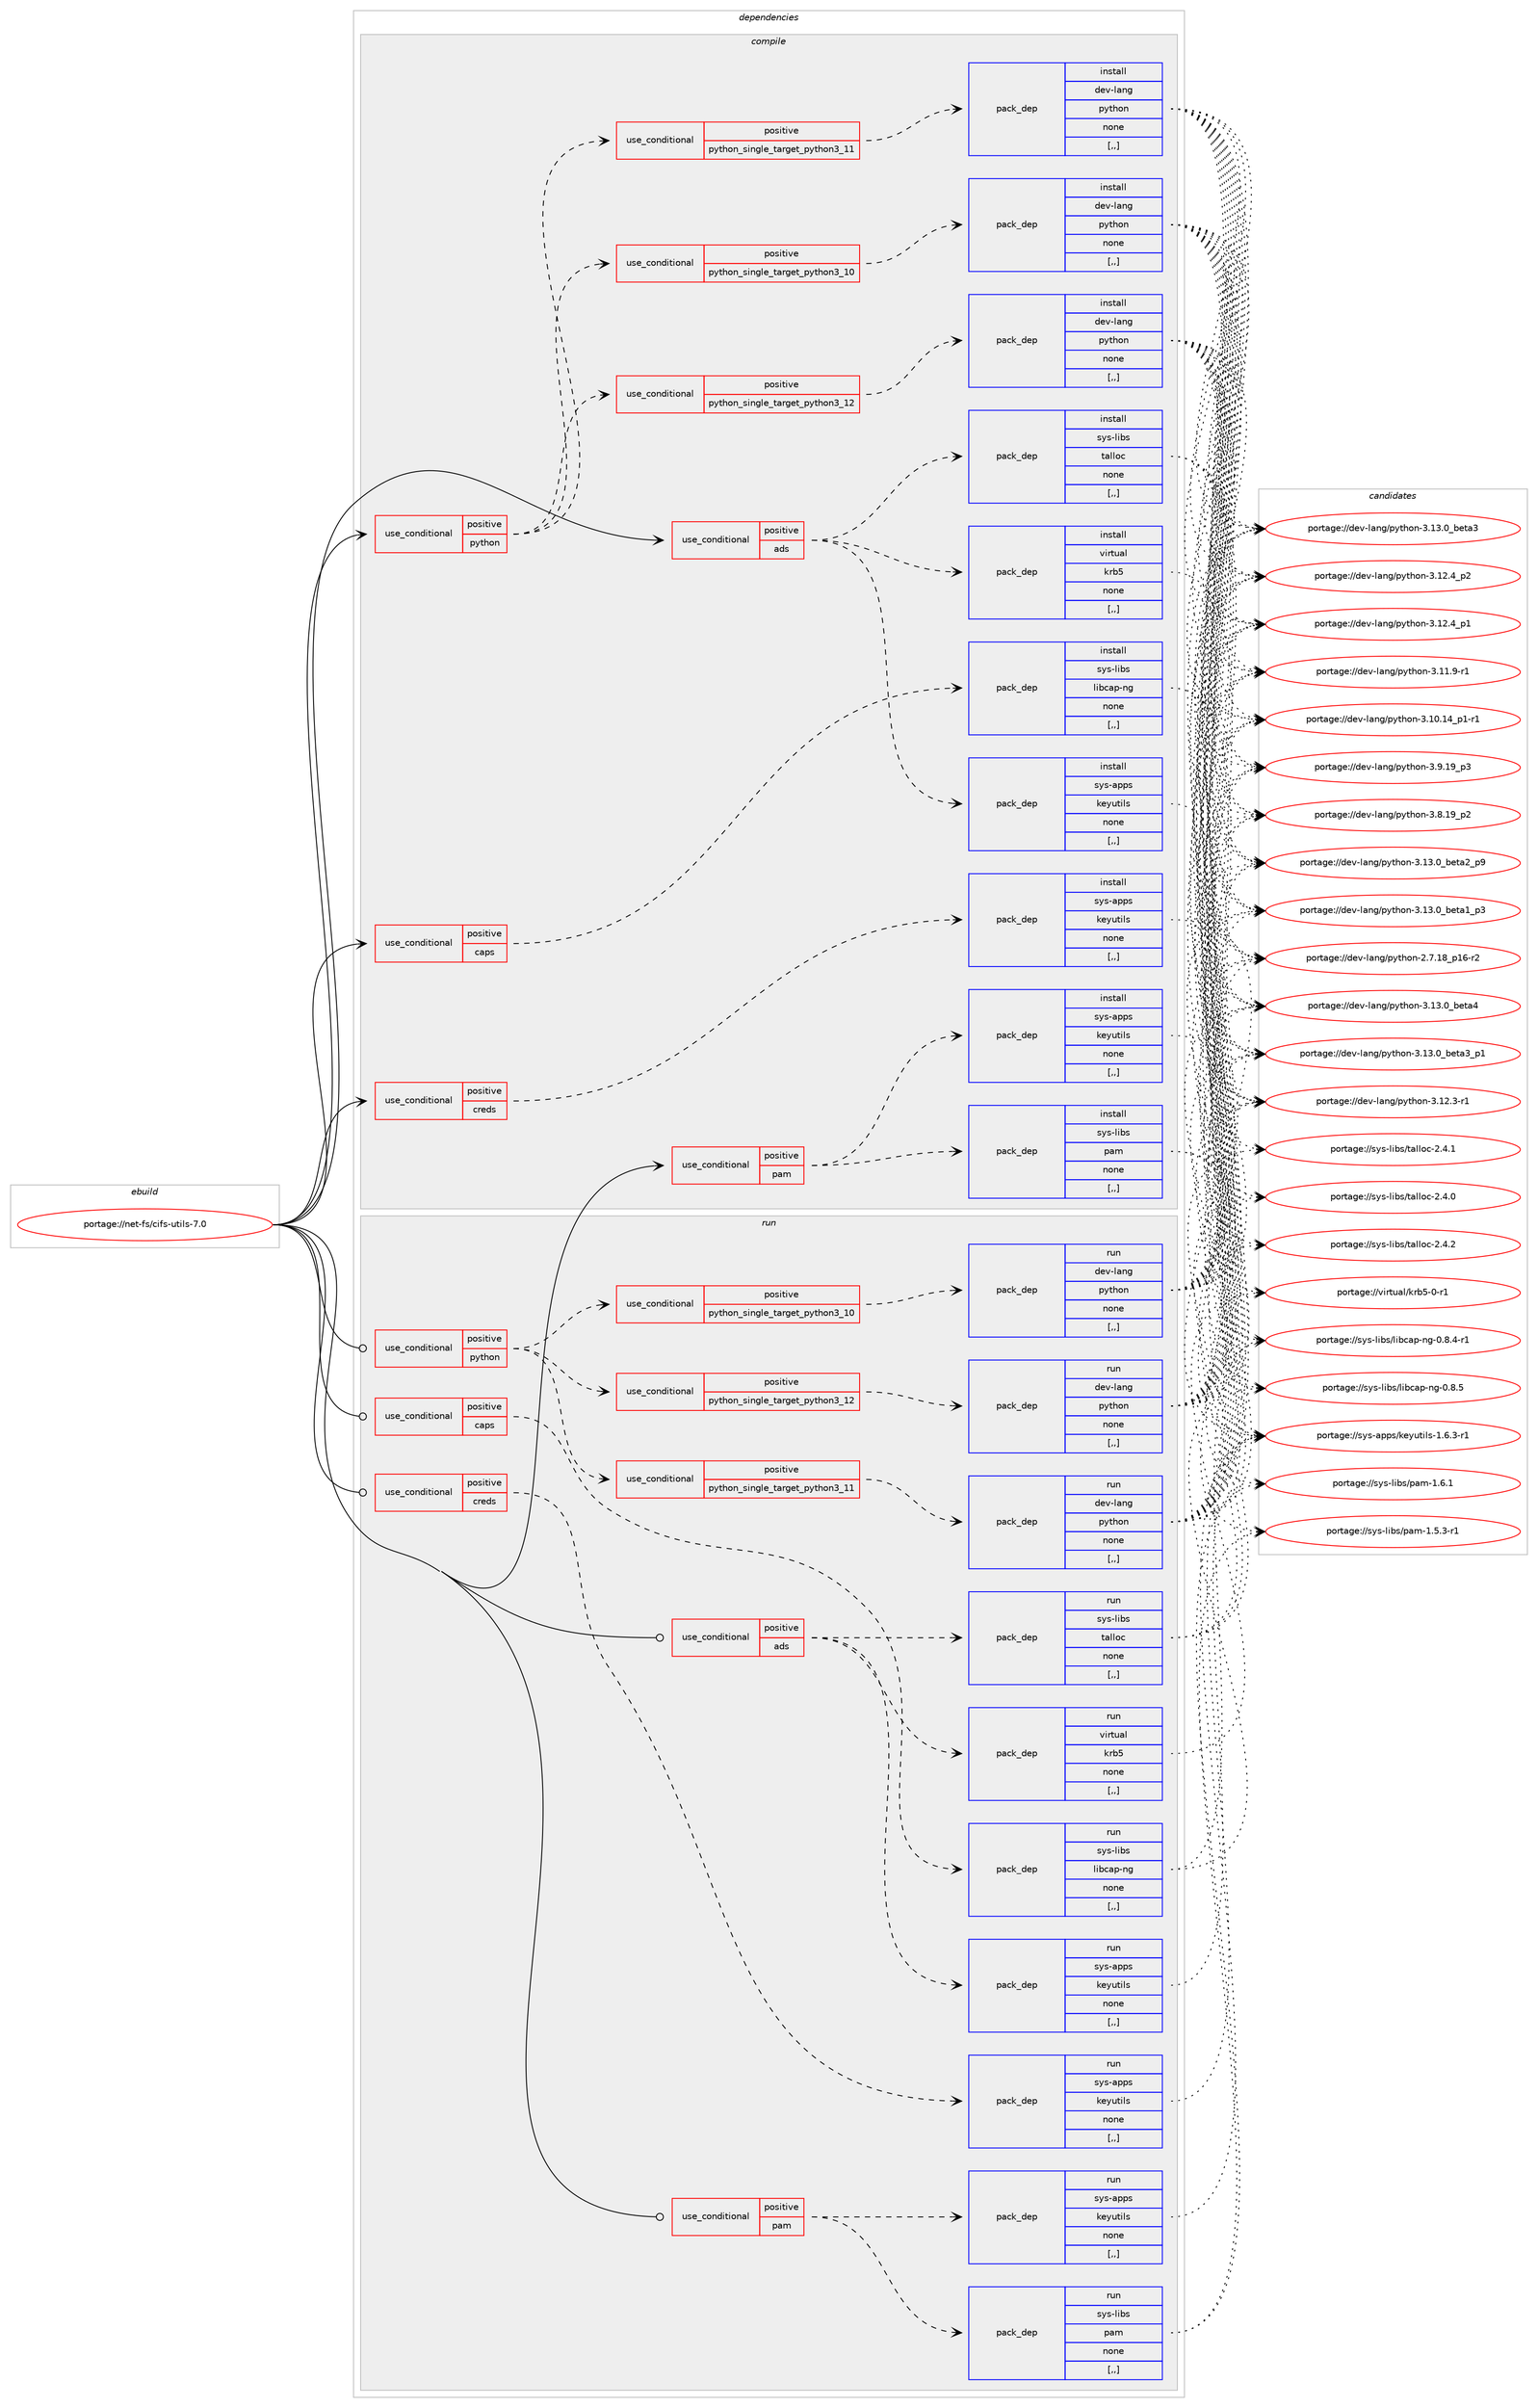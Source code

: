 digraph prolog {

# *************
# Graph options
# *************

newrank=true;
concentrate=true;
compound=true;
graph [rankdir=LR,fontname=Helvetica,fontsize=10,ranksep=1.5];#, ranksep=2.5, nodesep=0.2];
edge  [arrowhead=vee];
node  [fontname=Helvetica,fontsize=10];

# **********
# The ebuild
# **********

subgraph cluster_leftcol {
color=gray;
label=<<i>ebuild</i>>;
id [label="portage://net-fs/cifs-utils-7.0", color=red, width=4, href="../net-fs/cifs-utils-7.0.svg"];
}

# ****************
# The dependencies
# ****************

subgraph cluster_midcol {
color=gray;
label=<<i>dependencies</i>>;
subgraph cluster_compile {
fillcolor="#eeeeee";
style=filled;
label=<<i>compile</i>>;
subgraph cond90167 {
dependency347245 [label=<<TABLE BORDER="0" CELLBORDER="1" CELLSPACING="0" CELLPADDING="4"><TR><TD ROWSPAN="3" CELLPADDING="10">use_conditional</TD></TR><TR><TD>positive</TD></TR><TR><TD>ads</TD></TR></TABLE>>, shape=none, color=red];
subgraph pack254483 {
dependency347246 [label=<<TABLE BORDER="0" CELLBORDER="1" CELLSPACING="0" CELLPADDING="4" WIDTH="220"><TR><TD ROWSPAN="6" CELLPADDING="30">pack_dep</TD></TR><TR><TD WIDTH="110">install</TD></TR><TR><TD>sys-apps</TD></TR><TR><TD>keyutils</TD></TR><TR><TD>none</TD></TR><TR><TD>[,,]</TD></TR></TABLE>>, shape=none, color=blue];
}
dependency347245:e -> dependency347246:w [weight=20,style="dashed",arrowhead="vee"];
subgraph pack254484 {
dependency347247 [label=<<TABLE BORDER="0" CELLBORDER="1" CELLSPACING="0" CELLPADDING="4" WIDTH="220"><TR><TD ROWSPAN="6" CELLPADDING="30">pack_dep</TD></TR><TR><TD WIDTH="110">install</TD></TR><TR><TD>sys-libs</TD></TR><TR><TD>talloc</TD></TR><TR><TD>none</TD></TR><TR><TD>[,,]</TD></TR></TABLE>>, shape=none, color=blue];
}
dependency347245:e -> dependency347247:w [weight=20,style="dashed",arrowhead="vee"];
subgraph pack254485 {
dependency347248 [label=<<TABLE BORDER="0" CELLBORDER="1" CELLSPACING="0" CELLPADDING="4" WIDTH="220"><TR><TD ROWSPAN="6" CELLPADDING="30">pack_dep</TD></TR><TR><TD WIDTH="110">install</TD></TR><TR><TD>virtual</TD></TR><TR><TD>krb5</TD></TR><TR><TD>none</TD></TR><TR><TD>[,,]</TD></TR></TABLE>>, shape=none, color=blue];
}
dependency347245:e -> dependency347248:w [weight=20,style="dashed",arrowhead="vee"];
}
id:e -> dependency347245:w [weight=20,style="solid",arrowhead="vee"];
subgraph cond90168 {
dependency347249 [label=<<TABLE BORDER="0" CELLBORDER="1" CELLSPACING="0" CELLPADDING="4"><TR><TD ROWSPAN="3" CELLPADDING="10">use_conditional</TD></TR><TR><TD>positive</TD></TR><TR><TD>caps</TD></TR></TABLE>>, shape=none, color=red];
subgraph pack254486 {
dependency347250 [label=<<TABLE BORDER="0" CELLBORDER="1" CELLSPACING="0" CELLPADDING="4" WIDTH="220"><TR><TD ROWSPAN="6" CELLPADDING="30">pack_dep</TD></TR><TR><TD WIDTH="110">install</TD></TR><TR><TD>sys-libs</TD></TR><TR><TD>libcap-ng</TD></TR><TR><TD>none</TD></TR><TR><TD>[,,]</TD></TR></TABLE>>, shape=none, color=blue];
}
dependency347249:e -> dependency347250:w [weight=20,style="dashed",arrowhead="vee"];
}
id:e -> dependency347249:w [weight=20,style="solid",arrowhead="vee"];
subgraph cond90169 {
dependency347251 [label=<<TABLE BORDER="0" CELLBORDER="1" CELLSPACING="0" CELLPADDING="4"><TR><TD ROWSPAN="3" CELLPADDING="10">use_conditional</TD></TR><TR><TD>positive</TD></TR><TR><TD>creds</TD></TR></TABLE>>, shape=none, color=red];
subgraph pack254487 {
dependency347252 [label=<<TABLE BORDER="0" CELLBORDER="1" CELLSPACING="0" CELLPADDING="4" WIDTH="220"><TR><TD ROWSPAN="6" CELLPADDING="30">pack_dep</TD></TR><TR><TD WIDTH="110">install</TD></TR><TR><TD>sys-apps</TD></TR><TR><TD>keyutils</TD></TR><TR><TD>none</TD></TR><TR><TD>[,,]</TD></TR></TABLE>>, shape=none, color=blue];
}
dependency347251:e -> dependency347252:w [weight=20,style="dashed",arrowhead="vee"];
}
id:e -> dependency347251:w [weight=20,style="solid",arrowhead="vee"];
subgraph cond90170 {
dependency347253 [label=<<TABLE BORDER="0" CELLBORDER="1" CELLSPACING="0" CELLPADDING="4"><TR><TD ROWSPAN="3" CELLPADDING="10">use_conditional</TD></TR><TR><TD>positive</TD></TR><TR><TD>pam</TD></TR></TABLE>>, shape=none, color=red];
subgraph pack254488 {
dependency347254 [label=<<TABLE BORDER="0" CELLBORDER="1" CELLSPACING="0" CELLPADDING="4" WIDTH="220"><TR><TD ROWSPAN="6" CELLPADDING="30">pack_dep</TD></TR><TR><TD WIDTH="110">install</TD></TR><TR><TD>sys-apps</TD></TR><TR><TD>keyutils</TD></TR><TR><TD>none</TD></TR><TR><TD>[,,]</TD></TR></TABLE>>, shape=none, color=blue];
}
dependency347253:e -> dependency347254:w [weight=20,style="dashed",arrowhead="vee"];
subgraph pack254489 {
dependency347255 [label=<<TABLE BORDER="0" CELLBORDER="1" CELLSPACING="0" CELLPADDING="4" WIDTH="220"><TR><TD ROWSPAN="6" CELLPADDING="30">pack_dep</TD></TR><TR><TD WIDTH="110">install</TD></TR><TR><TD>sys-libs</TD></TR><TR><TD>pam</TD></TR><TR><TD>none</TD></TR><TR><TD>[,,]</TD></TR></TABLE>>, shape=none, color=blue];
}
dependency347253:e -> dependency347255:w [weight=20,style="dashed",arrowhead="vee"];
}
id:e -> dependency347253:w [weight=20,style="solid",arrowhead="vee"];
subgraph cond90171 {
dependency347256 [label=<<TABLE BORDER="0" CELLBORDER="1" CELLSPACING="0" CELLPADDING="4"><TR><TD ROWSPAN="3" CELLPADDING="10">use_conditional</TD></TR><TR><TD>positive</TD></TR><TR><TD>python</TD></TR></TABLE>>, shape=none, color=red];
subgraph cond90172 {
dependency347257 [label=<<TABLE BORDER="0" CELLBORDER="1" CELLSPACING="0" CELLPADDING="4"><TR><TD ROWSPAN="3" CELLPADDING="10">use_conditional</TD></TR><TR><TD>positive</TD></TR><TR><TD>python_single_target_python3_10</TD></TR></TABLE>>, shape=none, color=red];
subgraph pack254490 {
dependency347258 [label=<<TABLE BORDER="0" CELLBORDER="1" CELLSPACING="0" CELLPADDING="4" WIDTH="220"><TR><TD ROWSPAN="6" CELLPADDING="30">pack_dep</TD></TR><TR><TD WIDTH="110">install</TD></TR><TR><TD>dev-lang</TD></TR><TR><TD>python</TD></TR><TR><TD>none</TD></TR><TR><TD>[,,]</TD></TR></TABLE>>, shape=none, color=blue];
}
dependency347257:e -> dependency347258:w [weight=20,style="dashed",arrowhead="vee"];
}
dependency347256:e -> dependency347257:w [weight=20,style="dashed",arrowhead="vee"];
subgraph cond90173 {
dependency347259 [label=<<TABLE BORDER="0" CELLBORDER="1" CELLSPACING="0" CELLPADDING="4"><TR><TD ROWSPAN="3" CELLPADDING="10">use_conditional</TD></TR><TR><TD>positive</TD></TR><TR><TD>python_single_target_python3_11</TD></TR></TABLE>>, shape=none, color=red];
subgraph pack254491 {
dependency347260 [label=<<TABLE BORDER="0" CELLBORDER="1" CELLSPACING="0" CELLPADDING="4" WIDTH="220"><TR><TD ROWSPAN="6" CELLPADDING="30">pack_dep</TD></TR><TR><TD WIDTH="110">install</TD></TR><TR><TD>dev-lang</TD></TR><TR><TD>python</TD></TR><TR><TD>none</TD></TR><TR><TD>[,,]</TD></TR></TABLE>>, shape=none, color=blue];
}
dependency347259:e -> dependency347260:w [weight=20,style="dashed",arrowhead="vee"];
}
dependency347256:e -> dependency347259:w [weight=20,style="dashed",arrowhead="vee"];
subgraph cond90174 {
dependency347261 [label=<<TABLE BORDER="0" CELLBORDER="1" CELLSPACING="0" CELLPADDING="4"><TR><TD ROWSPAN="3" CELLPADDING="10">use_conditional</TD></TR><TR><TD>positive</TD></TR><TR><TD>python_single_target_python3_12</TD></TR></TABLE>>, shape=none, color=red];
subgraph pack254492 {
dependency347262 [label=<<TABLE BORDER="0" CELLBORDER="1" CELLSPACING="0" CELLPADDING="4" WIDTH="220"><TR><TD ROWSPAN="6" CELLPADDING="30">pack_dep</TD></TR><TR><TD WIDTH="110">install</TD></TR><TR><TD>dev-lang</TD></TR><TR><TD>python</TD></TR><TR><TD>none</TD></TR><TR><TD>[,,]</TD></TR></TABLE>>, shape=none, color=blue];
}
dependency347261:e -> dependency347262:w [weight=20,style="dashed",arrowhead="vee"];
}
dependency347256:e -> dependency347261:w [weight=20,style="dashed",arrowhead="vee"];
}
id:e -> dependency347256:w [weight=20,style="solid",arrowhead="vee"];
}
subgraph cluster_compileandrun {
fillcolor="#eeeeee";
style=filled;
label=<<i>compile and run</i>>;
}
subgraph cluster_run {
fillcolor="#eeeeee";
style=filled;
label=<<i>run</i>>;
subgraph cond90175 {
dependency347263 [label=<<TABLE BORDER="0" CELLBORDER="1" CELLSPACING="0" CELLPADDING="4"><TR><TD ROWSPAN="3" CELLPADDING="10">use_conditional</TD></TR><TR><TD>positive</TD></TR><TR><TD>ads</TD></TR></TABLE>>, shape=none, color=red];
subgraph pack254493 {
dependency347264 [label=<<TABLE BORDER="0" CELLBORDER="1" CELLSPACING="0" CELLPADDING="4" WIDTH="220"><TR><TD ROWSPAN="6" CELLPADDING="30">pack_dep</TD></TR><TR><TD WIDTH="110">run</TD></TR><TR><TD>sys-apps</TD></TR><TR><TD>keyutils</TD></TR><TR><TD>none</TD></TR><TR><TD>[,,]</TD></TR></TABLE>>, shape=none, color=blue];
}
dependency347263:e -> dependency347264:w [weight=20,style="dashed",arrowhead="vee"];
subgraph pack254494 {
dependency347265 [label=<<TABLE BORDER="0" CELLBORDER="1" CELLSPACING="0" CELLPADDING="4" WIDTH="220"><TR><TD ROWSPAN="6" CELLPADDING="30">pack_dep</TD></TR><TR><TD WIDTH="110">run</TD></TR><TR><TD>sys-libs</TD></TR><TR><TD>talloc</TD></TR><TR><TD>none</TD></TR><TR><TD>[,,]</TD></TR></TABLE>>, shape=none, color=blue];
}
dependency347263:e -> dependency347265:w [weight=20,style="dashed",arrowhead="vee"];
subgraph pack254495 {
dependency347266 [label=<<TABLE BORDER="0" CELLBORDER="1" CELLSPACING="0" CELLPADDING="4" WIDTH="220"><TR><TD ROWSPAN="6" CELLPADDING="30">pack_dep</TD></TR><TR><TD WIDTH="110">run</TD></TR><TR><TD>virtual</TD></TR><TR><TD>krb5</TD></TR><TR><TD>none</TD></TR><TR><TD>[,,]</TD></TR></TABLE>>, shape=none, color=blue];
}
dependency347263:e -> dependency347266:w [weight=20,style="dashed",arrowhead="vee"];
}
id:e -> dependency347263:w [weight=20,style="solid",arrowhead="odot"];
subgraph cond90176 {
dependency347267 [label=<<TABLE BORDER="0" CELLBORDER="1" CELLSPACING="0" CELLPADDING="4"><TR><TD ROWSPAN="3" CELLPADDING="10">use_conditional</TD></TR><TR><TD>positive</TD></TR><TR><TD>caps</TD></TR></TABLE>>, shape=none, color=red];
subgraph pack254496 {
dependency347268 [label=<<TABLE BORDER="0" CELLBORDER="1" CELLSPACING="0" CELLPADDING="4" WIDTH="220"><TR><TD ROWSPAN="6" CELLPADDING="30">pack_dep</TD></TR><TR><TD WIDTH="110">run</TD></TR><TR><TD>sys-libs</TD></TR><TR><TD>libcap-ng</TD></TR><TR><TD>none</TD></TR><TR><TD>[,,]</TD></TR></TABLE>>, shape=none, color=blue];
}
dependency347267:e -> dependency347268:w [weight=20,style="dashed",arrowhead="vee"];
}
id:e -> dependency347267:w [weight=20,style="solid",arrowhead="odot"];
subgraph cond90177 {
dependency347269 [label=<<TABLE BORDER="0" CELLBORDER="1" CELLSPACING="0" CELLPADDING="4"><TR><TD ROWSPAN="3" CELLPADDING="10">use_conditional</TD></TR><TR><TD>positive</TD></TR><TR><TD>creds</TD></TR></TABLE>>, shape=none, color=red];
subgraph pack254497 {
dependency347270 [label=<<TABLE BORDER="0" CELLBORDER="1" CELLSPACING="0" CELLPADDING="4" WIDTH="220"><TR><TD ROWSPAN="6" CELLPADDING="30">pack_dep</TD></TR><TR><TD WIDTH="110">run</TD></TR><TR><TD>sys-apps</TD></TR><TR><TD>keyutils</TD></TR><TR><TD>none</TD></TR><TR><TD>[,,]</TD></TR></TABLE>>, shape=none, color=blue];
}
dependency347269:e -> dependency347270:w [weight=20,style="dashed",arrowhead="vee"];
}
id:e -> dependency347269:w [weight=20,style="solid",arrowhead="odot"];
subgraph cond90178 {
dependency347271 [label=<<TABLE BORDER="0" CELLBORDER="1" CELLSPACING="0" CELLPADDING="4"><TR><TD ROWSPAN="3" CELLPADDING="10">use_conditional</TD></TR><TR><TD>positive</TD></TR><TR><TD>pam</TD></TR></TABLE>>, shape=none, color=red];
subgraph pack254498 {
dependency347272 [label=<<TABLE BORDER="0" CELLBORDER="1" CELLSPACING="0" CELLPADDING="4" WIDTH="220"><TR><TD ROWSPAN="6" CELLPADDING="30">pack_dep</TD></TR><TR><TD WIDTH="110">run</TD></TR><TR><TD>sys-apps</TD></TR><TR><TD>keyutils</TD></TR><TR><TD>none</TD></TR><TR><TD>[,,]</TD></TR></TABLE>>, shape=none, color=blue];
}
dependency347271:e -> dependency347272:w [weight=20,style="dashed",arrowhead="vee"];
subgraph pack254499 {
dependency347273 [label=<<TABLE BORDER="0" CELLBORDER="1" CELLSPACING="0" CELLPADDING="4" WIDTH="220"><TR><TD ROWSPAN="6" CELLPADDING="30">pack_dep</TD></TR><TR><TD WIDTH="110">run</TD></TR><TR><TD>sys-libs</TD></TR><TR><TD>pam</TD></TR><TR><TD>none</TD></TR><TR><TD>[,,]</TD></TR></TABLE>>, shape=none, color=blue];
}
dependency347271:e -> dependency347273:w [weight=20,style="dashed",arrowhead="vee"];
}
id:e -> dependency347271:w [weight=20,style="solid",arrowhead="odot"];
subgraph cond90179 {
dependency347274 [label=<<TABLE BORDER="0" CELLBORDER="1" CELLSPACING="0" CELLPADDING="4"><TR><TD ROWSPAN="3" CELLPADDING="10">use_conditional</TD></TR><TR><TD>positive</TD></TR><TR><TD>python</TD></TR></TABLE>>, shape=none, color=red];
subgraph cond90180 {
dependency347275 [label=<<TABLE BORDER="0" CELLBORDER="1" CELLSPACING="0" CELLPADDING="4"><TR><TD ROWSPAN="3" CELLPADDING="10">use_conditional</TD></TR><TR><TD>positive</TD></TR><TR><TD>python_single_target_python3_10</TD></TR></TABLE>>, shape=none, color=red];
subgraph pack254500 {
dependency347276 [label=<<TABLE BORDER="0" CELLBORDER="1" CELLSPACING="0" CELLPADDING="4" WIDTH="220"><TR><TD ROWSPAN="6" CELLPADDING="30">pack_dep</TD></TR><TR><TD WIDTH="110">run</TD></TR><TR><TD>dev-lang</TD></TR><TR><TD>python</TD></TR><TR><TD>none</TD></TR><TR><TD>[,,]</TD></TR></TABLE>>, shape=none, color=blue];
}
dependency347275:e -> dependency347276:w [weight=20,style="dashed",arrowhead="vee"];
}
dependency347274:e -> dependency347275:w [weight=20,style="dashed",arrowhead="vee"];
subgraph cond90181 {
dependency347277 [label=<<TABLE BORDER="0" CELLBORDER="1" CELLSPACING="0" CELLPADDING="4"><TR><TD ROWSPAN="3" CELLPADDING="10">use_conditional</TD></TR><TR><TD>positive</TD></TR><TR><TD>python_single_target_python3_11</TD></TR></TABLE>>, shape=none, color=red];
subgraph pack254501 {
dependency347278 [label=<<TABLE BORDER="0" CELLBORDER="1" CELLSPACING="0" CELLPADDING="4" WIDTH="220"><TR><TD ROWSPAN="6" CELLPADDING="30">pack_dep</TD></TR><TR><TD WIDTH="110">run</TD></TR><TR><TD>dev-lang</TD></TR><TR><TD>python</TD></TR><TR><TD>none</TD></TR><TR><TD>[,,]</TD></TR></TABLE>>, shape=none, color=blue];
}
dependency347277:e -> dependency347278:w [weight=20,style="dashed",arrowhead="vee"];
}
dependency347274:e -> dependency347277:w [weight=20,style="dashed",arrowhead="vee"];
subgraph cond90182 {
dependency347279 [label=<<TABLE BORDER="0" CELLBORDER="1" CELLSPACING="0" CELLPADDING="4"><TR><TD ROWSPAN="3" CELLPADDING="10">use_conditional</TD></TR><TR><TD>positive</TD></TR><TR><TD>python_single_target_python3_12</TD></TR></TABLE>>, shape=none, color=red];
subgraph pack254502 {
dependency347280 [label=<<TABLE BORDER="0" CELLBORDER="1" CELLSPACING="0" CELLPADDING="4" WIDTH="220"><TR><TD ROWSPAN="6" CELLPADDING="30">pack_dep</TD></TR><TR><TD WIDTH="110">run</TD></TR><TR><TD>dev-lang</TD></TR><TR><TD>python</TD></TR><TR><TD>none</TD></TR><TR><TD>[,,]</TD></TR></TABLE>>, shape=none, color=blue];
}
dependency347279:e -> dependency347280:w [weight=20,style="dashed",arrowhead="vee"];
}
dependency347274:e -> dependency347279:w [weight=20,style="dashed",arrowhead="vee"];
}
id:e -> dependency347274:w [weight=20,style="solid",arrowhead="odot"];
}
}

# **************
# The candidates
# **************

subgraph cluster_choices {
rank=same;
color=gray;
label=<<i>candidates</i>>;

subgraph choice254483 {
color=black;
nodesep=1;
choice1151211154597112112115471071011211171161051081154549465446514511449 [label="portage://sys-apps/keyutils-1.6.3-r1", color=red, width=4,href="../sys-apps/keyutils-1.6.3-r1.svg"];
dependency347246:e -> choice1151211154597112112115471071011211171161051081154549465446514511449:w [style=dotted,weight="100"];
}
subgraph choice254484 {
color=black;
nodesep=1;
choice1151211154510810598115471169710810811199455046524650 [label="portage://sys-libs/talloc-2.4.2", color=red, width=4,href="../sys-libs/talloc-2.4.2.svg"];
choice1151211154510810598115471169710810811199455046524649 [label="portage://sys-libs/talloc-2.4.1", color=red, width=4,href="../sys-libs/talloc-2.4.1.svg"];
choice1151211154510810598115471169710810811199455046524648 [label="portage://sys-libs/talloc-2.4.0", color=red, width=4,href="../sys-libs/talloc-2.4.0.svg"];
dependency347247:e -> choice1151211154510810598115471169710810811199455046524650:w [style=dotted,weight="100"];
dependency347247:e -> choice1151211154510810598115471169710810811199455046524649:w [style=dotted,weight="100"];
dependency347247:e -> choice1151211154510810598115471169710810811199455046524648:w [style=dotted,weight="100"];
}
subgraph choice254485 {
color=black;
nodesep=1;
choice1181051141161179710847107114985345484511449 [label="portage://virtual/krb5-0-r1", color=red, width=4,href="../virtual/krb5-0-r1.svg"];
dependency347248:e -> choice1181051141161179710847107114985345484511449:w [style=dotted,weight="100"];
}
subgraph choice254486 {
color=black;
nodesep=1;
choice11512111545108105981154710810598999711245110103454846564653 [label="portage://sys-libs/libcap-ng-0.8.5", color=red, width=4,href="../sys-libs/libcap-ng-0.8.5.svg"];
choice115121115451081059811547108105989997112451101034548465646524511449 [label="portage://sys-libs/libcap-ng-0.8.4-r1", color=red, width=4,href="../sys-libs/libcap-ng-0.8.4-r1.svg"];
dependency347250:e -> choice11512111545108105981154710810598999711245110103454846564653:w [style=dotted,weight="100"];
dependency347250:e -> choice115121115451081059811547108105989997112451101034548465646524511449:w [style=dotted,weight="100"];
}
subgraph choice254487 {
color=black;
nodesep=1;
choice1151211154597112112115471071011211171161051081154549465446514511449 [label="portage://sys-apps/keyutils-1.6.3-r1", color=red, width=4,href="../sys-apps/keyutils-1.6.3-r1.svg"];
dependency347252:e -> choice1151211154597112112115471071011211171161051081154549465446514511449:w [style=dotted,weight="100"];
}
subgraph choice254488 {
color=black;
nodesep=1;
choice1151211154597112112115471071011211171161051081154549465446514511449 [label="portage://sys-apps/keyutils-1.6.3-r1", color=red, width=4,href="../sys-apps/keyutils-1.6.3-r1.svg"];
dependency347254:e -> choice1151211154597112112115471071011211171161051081154549465446514511449:w [style=dotted,weight="100"];
}
subgraph choice254489 {
color=black;
nodesep=1;
choice11512111545108105981154711297109454946544649 [label="portage://sys-libs/pam-1.6.1", color=red, width=4,href="../sys-libs/pam-1.6.1.svg"];
choice115121115451081059811547112971094549465346514511449 [label="portage://sys-libs/pam-1.5.3-r1", color=red, width=4,href="../sys-libs/pam-1.5.3-r1.svg"];
dependency347255:e -> choice11512111545108105981154711297109454946544649:w [style=dotted,weight="100"];
dependency347255:e -> choice115121115451081059811547112971094549465346514511449:w [style=dotted,weight="100"];
}
subgraph choice254490 {
color=black;
nodesep=1;
choice1001011184510897110103471121211161041111104551464951464895981011169752 [label="portage://dev-lang/python-3.13.0_beta4", color=red, width=4,href="../dev-lang/python-3.13.0_beta4.svg"];
choice10010111845108971101034711212111610411111045514649514648959810111697519511249 [label="portage://dev-lang/python-3.13.0_beta3_p1", color=red, width=4,href="../dev-lang/python-3.13.0_beta3_p1.svg"];
choice1001011184510897110103471121211161041111104551464951464895981011169751 [label="portage://dev-lang/python-3.13.0_beta3", color=red, width=4,href="../dev-lang/python-3.13.0_beta3.svg"];
choice10010111845108971101034711212111610411111045514649514648959810111697509511257 [label="portage://dev-lang/python-3.13.0_beta2_p9", color=red, width=4,href="../dev-lang/python-3.13.0_beta2_p9.svg"];
choice10010111845108971101034711212111610411111045514649514648959810111697499511251 [label="portage://dev-lang/python-3.13.0_beta1_p3", color=red, width=4,href="../dev-lang/python-3.13.0_beta1_p3.svg"];
choice100101118451089711010347112121116104111110455146495046529511250 [label="portage://dev-lang/python-3.12.4_p2", color=red, width=4,href="../dev-lang/python-3.12.4_p2.svg"];
choice100101118451089711010347112121116104111110455146495046529511249 [label="portage://dev-lang/python-3.12.4_p1", color=red, width=4,href="../dev-lang/python-3.12.4_p1.svg"];
choice100101118451089711010347112121116104111110455146495046514511449 [label="portage://dev-lang/python-3.12.3-r1", color=red, width=4,href="../dev-lang/python-3.12.3-r1.svg"];
choice100101118451089711010347112121116104111110455146494946574511449 [label="portage://dev-lang/python-3.11.9-r1", color=red, width=4,href="../dev-lang/python-3.11.9-r1.svg"];
choice100101118451089711010347112121116104111110455146494846495295112494511449 [label="portage://dev-lang/python-3.10.14_p1-r1", color=red, width=4,href="../dev-lang/python-3.10.14_p1-r1.svg"];
choice100101118451089711010347112121116104111110455146574649579511251 [label="portage://dev-lang/python-3.9.19_p3", color=red, width=4,href="../dev-lang/python-3.9.19_p3.svg"];
choice100101118451089711010347112121116104111110455146564649579511250 [label="portage://dev-lang/python-3.8.19_p2", color=red, width=4,href="../dev-lang/python-3.8.19_p2.svg"];
choice100101118451089711010347112121116104111110455046554649569511249544511450 [label="portage://dev-lang/python-2.7.18_p16-r2", color=red, width=4,href="../dev-lang/python-2.7.18_p16-r2.svg"];
dependency347258:e -> choice1001011184510897110103471121211161041111104551464951464895981011169752:w [style=dotted,weight="100"];
dependency347258:e -> choice10010111845108971101034711212111610411111045514649514648959810111697519511249:w [style=dotted,weight="100"];
dependency347258:e -> choice1001011184510897110103471121211161041111104551464951464895981011169751:w [style=dotted,weight="100"];
dependency347258:e -> choice10010111845108971101034711212111610411111045514649514648959810111697509511257:w [style=dotted,weight="100"];
dependency347258:e -> choice10010111845108971101034711212111610411111045514649514648959810111697499511251:w [style=dotted,weight="100"];
dependency347258:e -> choice100101118451089711010347112121116104111110455146495046529511250:w [style=dotted,weight="100"];
dependency347258:e -> choice100101118451089711010347112121116104111110455146495046529511249:w [style=dotted,weight="100"];
dependency347258:e -> choice100101118451089711010347112121116104111110455146495046514511449:w [style=dotted,weight="100"];
dependency347258:e -> choice100101118451089711010347112121116104111110455146494946574511449:w [style=dotted,weight="100"];
dependency347258:e -> choice100101118451089711010347112121116104111110455146494846495295112494511449:w [style=dotted,weight="100"];
dependency347258:e -> choice100101118451089711010347112121116104111110455146574649579511251:w [style=dotted,weight="100"];
dependency347258:e -> choice100101118451089711010347112121116104111110455146564649579511250:w [style=dotted,weight="100"];
dependency347258:e -> choice100101118451089711010347112121116104111110455046554649569511249544511450:w [style=dotted,weight="100"];
}
subgraph choice254491 {
color=black;
nodesep=1;
choice1001011184510897110103471121211161041111104551464951464895981011169752 [label="portage://dev-lang/python-3.13.0_beta4", color=red, width=4,href="../dev-lang/python-3.13.0_beta4.svg"];
choice10010111845108971101034711212111610411111045514649514648959810111697519511249 [label="portage://dev-lang/python-3.13.0_beta3_p1", color=red, width=4,href="../dev-lang/python-3.13.0_beta3_p1.svg"];
choice1001011184510897110103471121211161041111104551464951464895981011169751 [label="portage://dev-lang/python-3.13.0_beta3", color=red, width=4,href="../dev-lang/python-3.13.0_beta3.svg"];
choice10010111845108971101034711212111610411111045514649514648959810111697509511257 [label="portage://dev-lang/python-3.13.0_beta2_p9", color=red, width=4,href="../dev-lang/python-3.13.0_beta2_p9.svg"];
choice10010111845108971101034711212111610411111045514649514648959810111697499511251 [label="portage://dev-lang/python-3.13.0_beta1_p3", color=red, width=4,href="../dev-lang/python-3.13.0_beta1_p3.svg"];
choice100101118451089711010347112121116104111110455146495046529511250 [label="portage://dev-lang/python-3.12.4_p2", color=red, width=4,href="../dev-lang/python-3.12.4_p2.svg"];
choice100101118451089711010347112121116104111110455146495046529511249 [label="portage://dev-lang/python-3.12.4_p1", color=red, width=4,href="../dev-lang/python-3.12.4_p1.svg"];
choice100101118451089711010347112121116104111110455146495046514511449 [label="portage://dev-lang/python-3.12.3-r1", color=red, width=4,href="../dev-lang/python-3.12.3-r1.svg"];
choice100101118451089711010347112121116104111110455146494946574511449 [label="portage://dev-lang/python-3.11.9-r1", color=red, width=4,href="../dev-lang/python-3.11.9-r1.svg"];
choice100101118451089711010347112121116104111110455146494846495295112494511449 [label="portage://dev-lang/python-3.10.14_p1-r1", color=red, width=4,href="../dev-lang/python-3.10.14_p1-r1.svg"];
choice100101118451089711010347112121116104111110455146574649579511251 [label="portage://dev-lang/python-3.9.19_p3", color=red, width=4,href="../dev-lang/python-3.9.19_p3.svg"];
choice100101118451089711010347112121116104111110455146564649579511250 [label="portage://dev-lang/python-3.8.19_p2", color=red, width=4,href="../dev-lang/python-3.8.19_p2.svg"];
choice100101118451089711010347112121116104111110455046554649569511249544511450 [label="portage://dev-lang/python-2.7.18_p16-r2", color=red, width=4,href="../dev-lang/python-2.7.18_p16-r2.svg"];
dependency347260:e -> choice1001011184510897110103471121211161041111104551464951464895981011169752:w [style=dotted,weight="100"];
dependency347260:e -> choice10010111845108971101034711212111610411111045514649514648959810111697519511249:w [style=dotted,weight="100"];
dependency347260:e -> choice1001011184510897110103471121211161041111104551464951464895981011169751:w [style=dotted,weight="100"];
dependency347260:e -> choice10010111845108971101034711212111610411111045514649514648959810111697509511257:w [style=dotted,weight="100"];
dependency347260:e -> choice10010111845108971101034711212111610411111045514649514648959810111697499511251:w [style=dotted,weight="100"];
dependency347260:e -> choice100101118451089711010347112121116104111110455146495046529511250:w [style=dotted,weight="100"];
dependency347260:e -> choice100101118451089711010347112121116104111110455146495046529511249:w [style=dotted,weight="100"];
dependency347260:e -> choice100101118451089711010347112121116104111110455146495046514511449:w [style=dotted,weight="100"];
dependency347260:e -> choice100101118451089711010347112121116104111110455146494946574511449:w [style=dotted,weight="100"];
dependency347260:e -> choice100101118451089711010347112121116104111110455146494846495295112494511449:w [style=dotted,weight="100"];
dependency347260:e -> choice100101118451089711010347112121116104111110455146574649579511251:w [style=dotted,weight="100"];
dependency347260:e -> choice100101118451089711010347112121116104111110455146564649579511250:w [style=dotted,weight="100"];
dependency347260:e -> choice100101118451089711010347112121116104111110455046554649569511249544511450:w [style=dotted,weight="100"];
}
subgraph choice254492 {
color=black;
nodesep=1;
choice1001011184510897110103471121211161041111104551464951464895981011169752 [label="portage://dev-lang/python-3.13.0_beta4", color=red, width=4,href="../dev-lang/python-3.13.0_beta4.svg"];
choice10010111845108971101034711212111610411111045514649514648959810111697519511249 [label="portage://dev-lang/python-3.13.0_beta3_p1", color=red, width=4,href="../dev-lang/python-3.13.0_beta3_p1.svg"];
choice1001011184510897110103471121211161041111104551464951464895981011169751 [label="portage://dev-lang/python-3.13.0_beta3", color=red, width=4,href="../dev-lang/python-3.13.0_beta3.svg"];
choice10010111845108971101034711212111610411111045514649514648959810111697509511257 [label="portage://dev-lang/python-3.13.0_beta2_p9", color=red, width=4,href="../dev-lang/python-3.13.0_beta2_p9.svg"];
choice10010111845108971101034711212111610411111045514649514648959810111697499511251 [label="portage://dev-lang/python-3.13.0_beta1_p3", color=red, width=4,href="../dev-lang/python-3.13.0_beta1_p3.svg"];
choice100101118451089711010347112121116104111110455146495046529511250 [label="portage://dev-lang/python-3.12.4_p2", color=red, width=4,href="../dev-lang/python-3.12.4_p2.svg"];
choice100101118451089711010347112121116104111110455146495046529511249 [label="portage://dev-lang/python-3.12.4_p1", color=red, width=4,href="../dev-lang/python-3.12.4_p1.svg"];
choice100101118451089711010347112121116104111110455146495046514511449 [label="portage://dev-lang/python-3.12.3-r1", color=red, width=4,href="../dev-lang/python-3.12.3-r1.svg"];
choice100101118451089711010347112121116104111110455146494946574511449 [label="portage://dev-lang/python-3.11.9-r1", color=red, width=4,href="../dev-lang/python-3.11.9-r1.svg"];
choice100101118451089711010347112121116104111110455146494846495295112494511449 [label="portage://dev-lang/python-3.10.14_p1-r1", color=red, width=4,href="../dev-lang/python-3.10.14_p1-r1.svg"];
choice100101118451089711010347112121116104111110455146574649579511251 [label="portage://dev-lang/python-3.9.19_p3", color=red, width=4,href="../dev-lang/python-3.9.19_p3.svg"];
choice100101118451089711010347112121116104111110455146564649579511250 [label="portage://dev-lang/python-3.8.19_p2", color=red, width=4,href="../dev-lang/python-3.8.19_p2.svg"];
choice100101118451089711010347112121116104111110455046554649569511249544511450 [label="portage://dev-lang/python-2.7.18_p16-r2", color=red, width=4,href="../dev-lang/python-2.7.18_p16-r2.svg"];
dependency347262:e -> choice1001011184510897110103471121211161041111104551464951464895981011169752:w [style=dotted,weight="100"];
dependency347262:e -> choice10010111845108971101034711212111610411111045514649514648959810111697519511249:w [style=dotted,weight="100"];
dependency347262:e -> choice1001011184510897110103471121211161041111104551464951464895981011169751:w [style=dotted,weight="100"];
dependency347262:e -> choice10010111845108971101034711212111610411111045514649514648959810111697509511257:w [style=dotted,weight="100"];
dependency347262:e -> choice10010111845108971101034711212111610411111045514649514648959810111697499511251:w [style=dotted,weight="100"];
dependency347262:e -> choice100101118451089711010347112121116104111110455146495046529511250:w [style=dotted,weight="100"];
dependency347262:e -> choice100101118451089711010347112121116104111110455146495046529511249:w [style=dotted,weight="100"];
dependency347262:e -> choice100101118451089711010347112121116104111110455146495046514511449:w [style=dotted,weight="100"];
dependency347262:e -> choice100101118451089711010347112121116104111110455146494946574511449:w [style=dotted,weight="100"];
dependency347262:e -> choice100101118451089711010347112121116104111110455146494846495295112494511449:w [style=dotted,weight="100"];
dependency347262:e -> choice100101118451089711010347112121116104111110455146574649579511251:w [style=dotted,weight="100"];
dependency347262:e -> choice100101118451089711010347112121116104111110455146564649579511250:w [style=dotted,weight="100"];
dependency347262:e -> choice100101118451089711010347112121116104111110455046554649569511249544511450:w [style=dotted,weight="100"];
}
subgraph choice254493 {
color=black;
nodesep=1;
choice1151211154597112112115471071011211171161051081154549465446514511449 [label="portage://sys-apps/keyutils-1.6.3-r1", color=red, width=4,href="../sys-apps/keyutils-1.6.3-r1.svg"];
dependency347264:e -> choice1151211154597112112115471071011211171161051081154549465446514511449:w [style=dotted,weight="100"];
}
subgraph choice254494 {
color=black;
nodesep=1;
choice1151211154510810598115471169710810811199455046524650 [label="portage://sys-libs/talloc-2.4.2", color=red, width=4,href="../sys-libs/talloc-2.4.2.svg"];
choice1151211154510810598115471169710810811199455046524649 [label="portage://sys-libs/talloc-2.4.1", color=red, width=4,href="../sys-libs/talloc-2.4.1.svg"];
choice1151211154510810598115471169710810811199455046524648 [label="portage://sys-libs/talloc-2.4.0", color=red, width=4,href="../sys-libs/talloc-2.4.0.svg"];
dependency347265:e -> choice1151211154510810598115471169710810811199455046524650:w [style=dotted,weight="100"];
dependency347265:e -> choice1151211154510810598115471169710810811199455046524649:w [style=dotted,weight="100"];
dependency347265:e -> choice1151211154510810598115471169710810811199455046524648:w [style=dotted,weight="100"];
}
subgraph choice254495 {
color=black;
nodesep=1;
choice1181051141161179710847107114985345484511449 [label="portage://virtual/krb5-0-r1", color=red, width=4,href="../virtual/krb5-0-r1.svg"];
dependency347266:e -> choice1181051141161179710847107114985345484511449:w [style=dotted,weight="100"];
}
subgraph choice254496 {
color=black;
nodesep=1;
choice11512111545108105981154710810598999711245110103454846564653 [label="portage://sys-libs/libcap-ng-0.8.5", color=red, width=4,href="../sys-libs/libcap-ng-0.8.5.svg"];
choice115121115451081059811547108105989997112451101034548465646524511449 [label="portage://sys-libs/libcap-ng-0.8.4-r1", color=red, width=4,href="../sys-libs/libcap-ng-0.8.4-r1.svg"];
dependency347268:e -> choice11512111545108105981154710810598999711245110103454846564653:w [style=dotted,weight="100"];
dependency347268:e -> choice115121115451081059811547108105989997112451101034548465646524511449:w [style=dotted,weight="100"];
}
subgraph choice254497 {
color=black;
nodesep=1;
choice1151211154597112112115471071011211171161051081154549465446514511449 [label="portage://sys-apps/keyutils-1.6.3-r1", color=red, width=4,href="../sys-apps/keyutils-1.6.3-r1.svg"];
dependency347270:e -> choice1151211154597112112115471071011211171161051081154549465446514511449:w [style=dotted,weight="100"];
}
subgraph choice254498 {
color=black;
nodesep=1;
choice1151211154597112112115471071011211171161051081154549465446514511449 [label="portage://sys-apps/keyutils-1.6.3-r1", color=red, width=4,href="../sys-apps/keyutils-1.6.3-r1.svg"];
dependency347272:e -> choice1151211154597112112115471071011211171161051081154549465446514511449:w [style=dotted,weight="100"];
}
subgraph choice254499 {
color=black;
nodesep=1;
choice11512111545108105981154711297109454946544649 [label="portage://sys-libs/pam-1.6.1", color=red, width=4,href="../sys-libs/pam-1.6.1.svg"];
choice115121115451081059811547112971094549465346514511449 [label="portage://sys-libs/pam-1.5.3-r1", color=red, width=4,href="../sys-libs/pam-1.5.3-r1.svg"];
dependency347273:e -> choice11512111545108105981154711297109454946544649:w [style=dotted,weight="100"];
dependency347273:e -> choice115121115451081059811547112971094549465346514511449:w [style=dotted,weight="100"];
}
subgraph choice254500 {
color=black;
nodesep=1;
choice1001011184510897110103471121211161041111104551464951464895981011169752 [label="portage://dev-lang/python-3.13.0_beta4", color=red, width=4,href="../dev-lang/python-3.13.0_beta4.svg"];
choice10010111845108971101034711212111610411111045514649514648959810111697519511249 [label="portage://dev-lang/python-3.13.0_beta3_p1", color=red, width=4,href="../dev-lang/python-3.13.0_beta3_p1.svg"];
choice1001011184510897110103471121211161041111104551464951464895981011169751 [label="portage://dev-lang/python-3.13.0_beta3", color=red, width=4,href="../dev-lang/python-3.13.0_beta3.svg"];
choice10010111845108971101034711212111610411111045514649514648959810111697509511257 [label="portage://dev-lang/python-3.13.0_beta2_p9", color=red, width=4,href="../dev-lang/python-3.13.0_beta2_p9.svg"];
choice10010111845108971101034711212111610411111045514649514648959810111697499511251 [label="portage://dev-lang/python-3.13.0_beta1_p3", color=red, width=4,href="../dev-lang/python-3.13.0_beta1_p3.svg"];
choice100101118451089711010347112121116104111110455146495046529511250 [label="portage://dev-lang/python-3.12.4_p2", color=red, width=4,href="../dev-lang/python-3.12.4_p2.svg"];
choice100101118451089711010347112121116104111110455146495046529511249 [label="portage://dev-lang/python-3.12.4_p1", color=red, width=4,href="../dev-lang/python-3.12.4_p1.svg"];
choice100101118451089711010347112121116104111110455146495046514511449 [label="portage://dev-lang/python-3.12.3-r1", color=red, width=4,href="../dev-lang/python-3.12.3-r1.svg"];
choice100101118451089711010347112121116104111110455146494946574511449 [label="portage://dev-lang/python-3.11.9-r1", color=red, width=4,href="../dev-lang/python-3.11.9-r1.svg"];
choice100101118451089711010347112121116104111110455146494846495295112494511449 [label="portage://dev-lang/python-3.10.14_p1-r1", color=red, width=4,href="../dev-lang/python-3.10.14_p1-r1.svg"];
choice100101118451089711010347112121116104111110455146574649579511251 [label="portage://dev-lang/python-3.9.19_p3", color=red, width=4,href="../dev-lang/python-3.9.19_p3.svg"];
choice100101118451089711010347112121116104111110455146564649579511250 [label="portage://dev-lang/python-3.8.19_p2", color=red, width=4,href="../dev-lang/python-3.8.19_p2.svg"];
choice100101118451089711010347112121116104111110455046554649569511249544511450 [label="portage://dev-lang/python-2.7.18_p16-r2", color=red, width=4,href="../dev-lang/python-2.7.18_p16-r2.svg"];
dependency347276:e -> choice1001011184510897110103471121211161041111104551464951464895981011169752:w [style=dotted,weight="100"];
dependency347276:e -> choice10010111845108971101034711212111610411111045514649514648959810111697519511249:w [style=dotted,weight="100"];
dependency347276:e -> choice1001011184510897110103471121211161041111104551464951464895981011169751:w [style=dotted,weight="100"];
dependency347276:e -> choice10010111845108971101034711212111610411111045514649514648959810111697509511257:w [style=dotted,weight="100"];
dependency347276:e -> choice10010111845108971101034711212111610411111045514649514648959810111697499511251:w [style=dotted,weight="100"];
dependency347276:e -> choice100101118451089711010347112121116104111110455146495046529511250:w [style=dotted,weight="100"];
dependency347276:e -> choice100101118451089711010347112121116104111110455146495046529511249:w [style=dotted,weight="100"];
dependency347276:e -> choice100101118451089711010347112121116104111110455146495046514511449:w [style=dotted,weight="100"];
dependency347276:e -> choice100101118451089711010347112121116104111110455146494946574511449:w [style=dotted,weight="100"];
dependency347276:e -> choice100101118451089711010347112121116104111110455146494846495295112494511449:w [style=dotted,weight="100"];
dependency347276:e -> choice100101118451089711010347112121116104111110455146574649579511251:w [style=dotted,weight="100"];
dependency347276:e -> choice100101118451089711010347112121116104111110455146564649579511250:w [style=dotted,weight="100"];
dependency347276:e -> choice100101118451089711010347112121116104111110455046554649569511249544511450:w [style=dotted,weight="100"];
}
subgraph choice254501 {
color=black;
nodesep=1;
choice1001011184510897110103471121211161041111104551464951464895981011169752 [label="portage://dev-lang/python-3.13.0_beta4", color=red, width=4,href="../dev-lang/python-3.13.0_beta4.svg"];
choice10010111845108971101034711212111610411111045514649514648959810111697519511249 [label="portage://dev-lang/python-3.13.0_beta3_p1", color=red, width=4,href="../dev-lang/python-3.13.0_beta3_p1.svg"];
choice1001011184510897110103471121211161041111104551464951464895981011169751 [label="portage://dev-lang/python-3.13.0_beta3", color=red, width=4,href="../dev-lang/python-3.13.0_beta3.svg"];
choice10010111845108971101034711212111610411111045514649514648959810111697509511257 [label="portage://dev-lang/python-3.13.0_beta2_p9", color=red, width=4,href="../dev-lang/python-3.13.0_beta2_p9.svg"];
choice10010111845108971101034711212111610411111045514649514648959810111697499511251 [label="portage://dev-lang/python-3.13.0_beta1_p3", color=red, width=4,href="../dev-lang/python-3.13.0_beta1_p3.svg"];
choice100101118451089711010347112121116104111110455146495046529511250 [label="portage://dev-lang/python-3.12.4_p2", color=red, width=4,href="../dev-lang/python-3.12.4_p2.svg"];
choice100101118451089711010347112121116104111110455146495046529511249 [label="portage://dev-lang/python-3.12.4_p1", color=red, width=4,href="../dev-lang/python-3.12.4_p1.svg"];
choice100101118451089711010347112121116104111110455146495046514511449 [label="portage://dev-lang/python-3.12.3-r1", color=red, width=4,href="../dev-lang/python-3.12.3-r1.svg"];
choice100101118451089711010347112121116104111110455146494946574511449 [label="portage://dev-lang/python-3.11.9-r1", color=red, width=4,href="../dev-lang/python-3.11.9-r1.svg"];
choice100101118451089711010347112121116104111110455146494846495295112494511449 [label="portage://dev-lang/python-3.10.14_p1-r1", color=red, width=4,href="../dev-lang/python-3.10.14_p1-r1.svg"];
choice100101118451089711010347112121116104111110455146574649579511251 [label="portage://dev-lang/python-3.9.19_p3", color=red, width=4,href="../dev-lang/python-3.9.19_p3.svg"];
choice100101118451089711010347112121116104111110455146564649579511250 [label="portage://dev-lang/python-3.8.19_p2", color=red, width=4,href="../dev-lang/python-3.8.19_p2.svg"];
choice100101118451089711010347112121116104111110455046554649569511249544511450 [label="portage://dev-lang/python-2.7.18_p16-r2", color=red, width=4,href="../dev-lang/python-2.7.18_p16-r2.svg"];
dependency347278:e -> choice1001011184510897110103471121211161041111104551464951464895981011169752:w [style=dotted,weight="100"];
dependency347278:e -> choice10010111845108971101034711212111610411111045514649514648959810111697519511249:w [style=dotted,weight="100"];
dependency347278:e -> choice1001011184510897110103471121211161041111104551464951464895981011169751:w [style=dotted,weight="100"];
dependency347278:e -> choice10010111845108971101034711212111610411111045514649514648959810111697509511257:w [style=dotted,weight="100"];
dependency347278:e -> choice10010111845108971101034711212111610411111045514649514648959810111697499511251:w [style=dotted,weight="100"];
dependency347278:e -> choice100101118451089711010347112121116104111110455146495046529511250:w [style=dotted,weight="100"];
dependency347278:e -> choice100101118451089711010347112121116104111110455146495046529511249:w [style=dotted,weight="100"];
dependency347278:e -> choice100101118451089711010347112121116104111110455146495046514511449:w [style=dotted,weight="100"];
dependency347278:e -> choice100101118451089711010347112121116104111110455146494946574511449:w [style=dotted,weight="100"];
dependency347278:e -> choice100101118451089711010347112121116104111110455146494846495295112494511449:w [style=dotted,weight="100"];
dependency347278:e -> choice100101118451089711010347112121116104111110455146574649579511251:w [style=dotted,weight="100"];
dependency347278:e -> choice100101118451089711010347112121116104111110455146564649579511250:w [style=dotted,weight="100"];
dependency347278:e -> choice100101118451089711010347112121116104111110455046554649569511249544511450:w [style=dotted,weight="100"];
}
subgraph choice254502 {
color=black;
nodesep=1;
choice1001011184510897110103471121211161041111104551464951464895981011169752 [label="portage://dev-lang/python-3.13.0_beta4", color=red, width=4,href="../dev-lang/python-3.13.0_beta4.svg"];
choice10010111845108971101034711212111610411111045514649514648959810111697519511249 [label="portage://dev-lang/python-3.13.0_beta3_p1", color=red, width=4,href="../dev-lang/python-3.13.0_beta3_p1.svg"];
choice1001011184510897110103471121211161041111104551464951464895981011169751 [label="portage://dev-lang/python-3.13.0_beta3", color=red, width=4,href="../dev-lang/python-3.13.0_beta3.svg"];
choice10010111845108971101034711212111610411111045514649514648959810111697509511257 [label="portage://dev-lang/python-3.13.0_beta2_p9", color=red, width=4,href="../dev-lang/python-3.13.0_beta2_p9.svg"];
choice10010111845108971101034711212111610411111045514649514648959810111697499511251 [label="portage://dev-lang/python-3.13.0_beta1_p3", color=red, width=4,href="../dev-lang/python-3.13.0_beta1_p3.svg"];
choice100101118451089711010347112121116104111110455146495046529511250 [label="portage://dev-lang/python-3.12.4_p2", color=red, width=4,href="../dev-lang/python-3.12.4_p2.svg"];
choice100101118451089711010347112121116104111110455146495046529511249 [label="portage://dev-lang/python-3.12.4_p1", color=red, width=4,href="../dev-lang/python-3.12.4_p1.svg"];
choice100101118451089711010347112121116104111110455146495046514511449 [label="portage://dev-lang/python-3.12.3-r1", color=red, width=4,href="../dev-lang/python-3.12.3-r1.svg"];
choice100101118451089711010347112121116104111110455146494946574511449 [label="portage://dev-lang/python-3.11.9-r1", color=red, width=4,href="../dev-lang/python-3.11.9-r1.svg"];
choice100101118451089711010347112121116104111110455146494846495295112494511449 [label="portage://dev-lang/python-3.10.14_p1-r1", color=red, width=4,href="../dev-lang/python-3.10.14_p1-r1.svg"];
choice100101118451089711010347112121116104111110455146574649579511251 [label="portage://dev-lang/python-3.9.19_p3", color=red, width=4,href="../dev-lang/python-3.9.19_p3.svg"];
choice100101118451089711010347112121116104111110455146564649579511250 [label="portage://dev-lang/python-3.8.19_p2", color=red, width=4,href="../dev-lang/python-3.8.19_p2.svg"];
choice100101118451089711010347112121116104111110455046554649569511249544511450 [label="portage://dev-lang/python-2.7.18_p16-r2", color=red, width=4,href="../dev-lang/python-2.7.18_p16-r2.svg"];
dependency347280:e -> choice1001011184510897110103471121211161041111104551464951464895981011169752:w [style=dotted,weight="100"];
dependency347280:e -> choice10010111845108971101034711212111610411111045514649514648959810111697519511249:w [style=dotted,weight="100"];
dependency347280:e -> choice1001011184510897110103471121211161041111104551464951464895981011169751:w [style=dotted,weight="100"];
dependency347280:e -> choice10010111845108971101034711212111610411111045514649514648959810111697509511257:w [style=dotted,weight="100"];
dependency347280:e -> choice10010111845108971101034711212111610411111045514649514648959810111697499511251:w [style=dotted,weight="100"];
dependency347280:e -> choice100101118451089711010347112121116104111110455146495046529511250:w [style=dotted,weight="100"];
dependency347280:e -> choice100101118451089711010347112121116104111110455146495046529511249:w [style=dotted,weight="100"];
dependency347280:e -> choice100101118451089711010347112121116104111110455146495046514511449:w [style=dotted,weight="100"];
dependency347280:e -> choice100101118451089711010347112121116104111110455146494946574511449:w [style=dotted,weight="100"];
dependency347280:e -> choice100101118451089711010347112121116104111110455146494846495295112494511449:w [style=dotted,weight="100"];
dependency347280:e -> choice100101118451089711010347112121116104111110455146574649579511251:w [style=dotted,weight="100"];
dependency347280:e -> choice100101118451089711010347112121116104111110455146564649579511250:w [style=dotted,weight="100"];
dependency347280:e -> choice100101118451089711010347112121116104111110455046554649569511249544511450:w [style=dotted,weight="100"];
}
}

}
